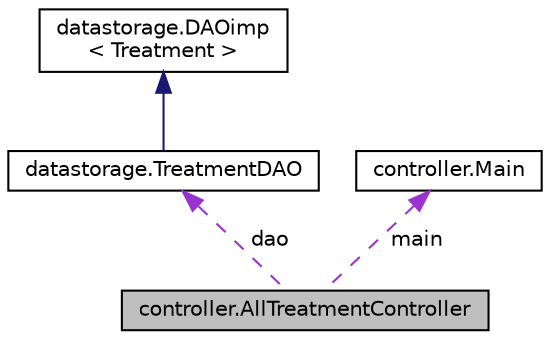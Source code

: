 digraph "controller.AllTreatmentController"
{
 // LATEX_PDF_SIZE
  edge [fontname="Helvetica",fontsize="10",labelfontname="Helvetica",labelfontsize="10"];
  node [fontname="Helvetica",fontsize="10",shape=record];
  Node1 [label="controller.AllTreatmentController",height=0.2,width=0.4,color="black", fillcolor="grey75", style="filled", fontcolor="black",tooltip=" "];
  Node2 -> Node1 [dir="back",color="darkorchid3",fontsize="10",style="dashed",label=" dao" ,fontname="Helvetica"];
  Node2 [label="datastorage.TreatmentDAO",height=0.2,width=0.4,color="black", fillcolor="white", style="filled",URL="$classdatastorage_1_1_treatment_d_a_o.html",tooltip=" "];
  Node3 -> Node2 [dir="back",color="midnightblue",fontsize="10",style="solid",fontname="Helvetica"];
  Node3 [label="datastorage.DAOimp\l\< Treatment \>",height=0.2,width=0.4,color="black", fillcolor="white", style="filled",URL="$classdatastorage_1_1_d_a_oimp.html",tooltip=" "];
  Node4 -> Node1 [dir="back",color="darkorchid3",fontsize="10",style="dashed",label=" main" ,fontname="Helvetica"];
  Node4 [label="controller.Main",height=0.2,width=0.4,color="black", fillcolor="white", style="filled",URL="$classcontroller_1_1_main.html",tooltip=" "];
}
